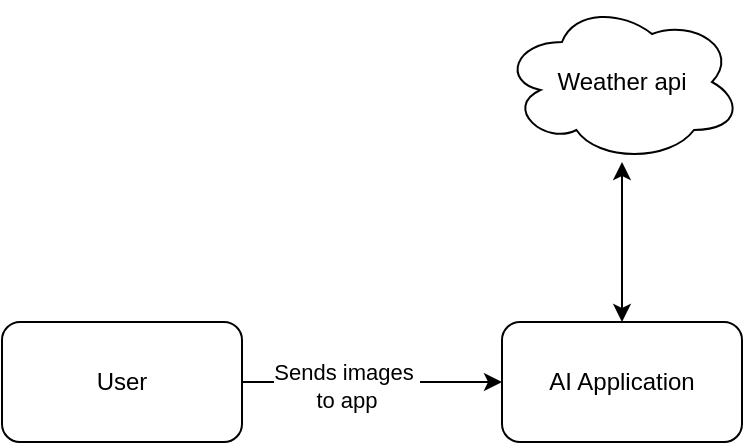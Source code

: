 <mxfile version="25.0.2">
  <diagram id="prtHgNgQTEPvFCAcTncT" name="Page-1">
    <mxGraphModel dx="624" dy="674" grid="1" gridSize="10" guides="1" tooltips="1" connect="1" arrows="1" fold="1" page="0" pageScale="1" pageWidth="827" pageHeight="1169" math="0" shadow="0">
      <root>
        <mxCell id="0" />
        <mxCell id="1" parent="0" />
        <mxCell id="eBayqxIuHANX62PFcZvd-4" style="edgeStyle=orthogonalEdgeStyle;rounded=0;orthogonalLoop=1;jettySize=auto;html=1;" edge="1" parent="1" source="eBayqxIuHANX62PFcZvd-2" target="eBayqxIuHANX62PFcZvd-3">
          <mxGeometry relative="1" as="geometry" />
        </mxCell>
        <mxCell id="eBayqxIuHANX62PFcZvd-5" value="Sends images&amp;nbsp;&lt;br&gt;to app" style="edgeLabel;html=1;align=center;verticalAlign=middle;resizable=0;points=[];" vertex="1" connectable="0" parent="eBayqxIuHANX62PFcZvd-4">
          <mxGeometry x="-0.204" y="-2" relative="1" as="geometry">
            <mxPoint as="offset" />
          </mxGeometry>
        </mxCell>
        <mxCell id="eBayqxIuHANX62PFcZvd-2" value="User" style="rounded=1;whiteSpace=wrap;html=1;" vertex="1" parent="1">
          <mxGeometry x="650" y="170" width="120" height="60" as="geometry" />
        </mxCell>
        <mxCell id="eBayqxIuHANX62PFcZvd-7" style="edgeStyle=orthogonalEdgeStyle;rounded=0;orthogonalLoop=1;jettySize=auto;html=1;startArrow=classic;startFill=1;" edge="1" parent="1" source="eBayqxIuHANX62PFcZvd-3" target="eBayqxIuHANX62PFcZvd-6">
          <mxGeometry relative="1" as="geometry" />
        </mxCell>
        <mxCell id="eBayqxIuHANX62PFcZvd-3" value="AI Application" style="rounded=1;whiteSpace=wrap;html=1;" vertex="1" parent="1">
          <mxGeometry x="900" y="170" width="120" height="60" as="geometry" />
        </mxCell>
        <mxCell id="eBayqxIuHANX62PFcZvd-6" value="Weather api" style="ellipse;shape=cloud;whiteSpace=wrap;html=1;" vertex="1" parent="1">
          <mxGeometry x="900" y="10" width="120" height="80" as="geometry" />
        </mxCell>
      </root>
    </mxGraphModel>
  </diagram>
</mxfile>

